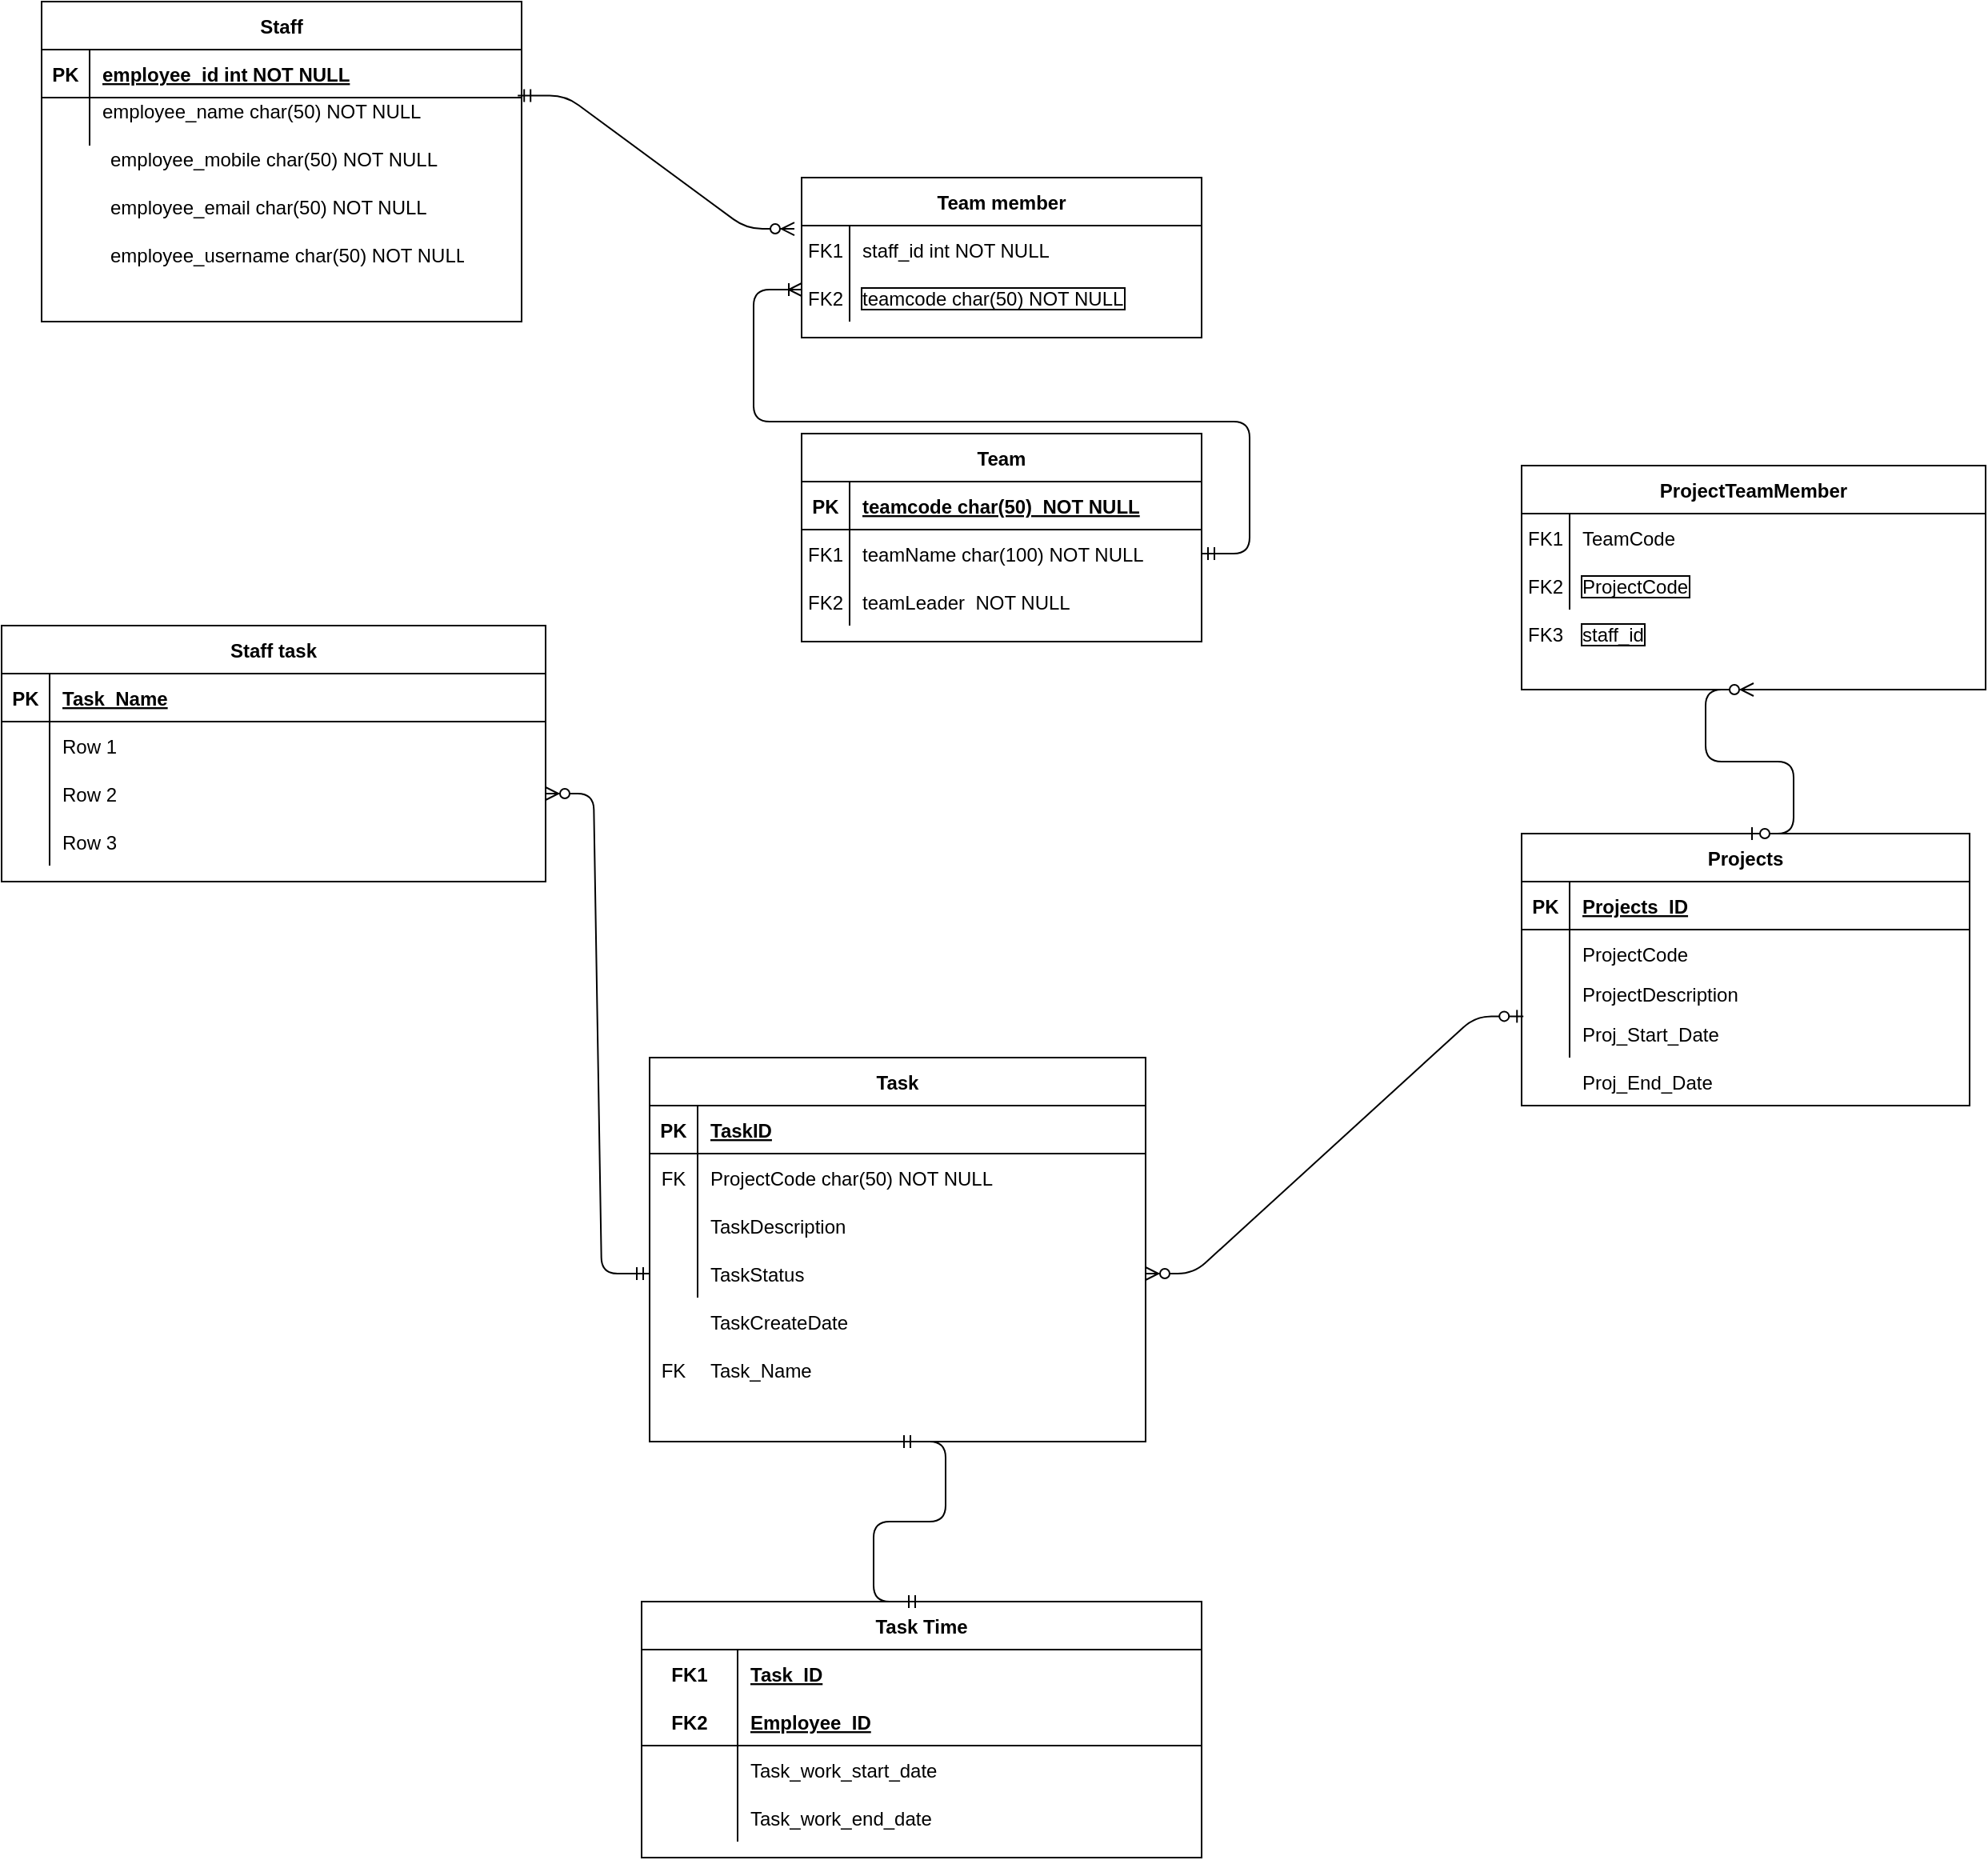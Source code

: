 <mxfile version="13.9.1" type="github">
  <diagram id="R2lEEEUBdFMjLlhIrx00" name="Page-1">
    <mxGraphModel dx="1221" dy="682" grid="1" gridSize="10" guides="1" tooltips="1" connect="1" arrows="1" fold="1" page="1" pageScale="1" pageWidth="3300" pageHeight="4681" math="0" shadow="0" extFonts="Permanent Marker^https://fonts.googleapis.com/css?family=Permanent+Marker">
      <root>
        <mxCell id="0" />
        <mxCell id="1" parent="0" />
        <mxCell id="C-vyLk0tnHw3VtMMgP7b-2" value="Team member" style="shape=table;startSize=30;container=1;collapsible=1;childLayout=tableLayout;fixedRows=1;rowLines=0;fontStyle=1;align=center;resizeLast=1;" parent="1" vertex="1">
          <mxGeometry x="570" y="230" width="250" height="100" as="geometry" />
        </mxCell>
        <mxCell id="C-vyLk0tnHw3VtMMgP7b-6" value="" style="shape=partialRectangle;collapsible=0;dropTarget=0;pointerEvents=0;fillColor=none;points=[[0,0.5],[1,0.5]];portConstraint=eastwest;top=0;left=0;right=0;bottom=0;" parent="C-vyLk0tnHw3VtMMgP7b-2" vertex="1">
          <mxGeometry y="30" width="250" height="30" as="geometry" />
        </mxCell>
        <mxCell id="C-vyLk0tnHw3VtMMgP7b-7" value="FK1" style="shape=partialRectangle;overflow=hidden;connectable=0;fillColor=none;top=0;left=0;bottom=0;right=0;" parent="C-vyLk0tnHw3VtMMgP7b-6" vertex="1">
          <mxGeometry width="30" height="30" as="geometry" />
        </mxCell>
        <mxCell id="C-vyLk0tnHw3VtMMgP7b-8" value="staff_id int NOT NULL" style="shape=partialRectangle;overflow=hidden;connectable=0;fillColor=none;top=0;left=0;bottom=0;right=0;align=left;spacingLeft=6;" parent="C-vyLk0tnHw3VtMMgP7b-6" vertex="1">
          <mxGeometry x="30" width="220" height="30" as="geometry" />
        </mxCell>
        <mxCell id="C-vyLk0tnHw3VtMMgP7b-9" value="" style="shape=partialRectangle;collapsible=0;dropTarget=0;pointerEvents=0;fillColor=none;points=[[0,0.5],[1,0.5]];portConstraint=eastwest;top=0;left=0;right=0;bottom=0;" parent="C-vyLk0tnHw3VtMMgP7b-2" vertex="1">
          <mxGeometry y="60" width="250" height="30" as="geometry" />
        </mxCell>
        <mxCell id="C-vyLk0tnHw3VtMMgP7b-10" value="" style="shape=partialRectangle;overflow=hidden;connectable=0;fillColor=none;top=0;left=0;bottom=0;right=0;" parent="C-vyLk0tnHw3VtMMgP7b-9" vertex="1">
          <mxGeometry width="30" height="30" as="geometry" />
        </mxCell>
        <mxCell id="C-vyLk0tnHw3VtMMgP7b-11" value="teamcode char(50) NOT NULL" style="shape=partialRectangle;overflow=hidden;connectable=0;fillColor=none;top=0;left=0;bottom=0;right=0;align=left;spacingLeft=6;labelBorderColor=#000000;" parent="C-vyLk0tnHw3VtMMgP7b-9" vertex="1">
          <mxGeometry x="30" width="220" height="30" as="geometry" />
        </mxCell>
        <mxCell id="C-vyLk0tnHw3VtMMgP7b-13" value="Team" style="shape=table;startSize=30;container=1;collapsible=1;childLayout=tableLayout;fixedRows=1;rowLines=0;fontStyle=1;align=center;resizeLast=1;" parent="1" vertex="1">
          <mxGeometry x="570" y="390" width="250" height="130" as="geometry" />
        </mxCell>
        <mxCell id="C-vyLk0tnHw3VtMMgP7b-14" value="" style="shape=partialRectangle;collapsible=0;dropTarget=0;pointerEvents=0;fillColor=none;points=[[0,0.5],[1,0.5]];portConstraint=eastwest;top=0;left=0;right=0;bottom=1;" parent="C-vyLk0tnHw3VtMMgP7b-13" vertex="1">
          <mxGeometry y="30" width="250" height="30" as="geometry" />
        </mxCell>
        <mxCell id="C-vyLk0tnHw3VtMMgP7b-15" value="PK" style="shape=partialRectangle;overflow=hidden;connectable=0;fillColor=none;top=0;left=0;bottom=0;right=0;fontStyle=1;" parent="C-vyLk0tnHw3VtMMgP7b-14" vertex="1">
          <mxGeometry width="30" height="30" as="geometry" />
        </mxCell>
        <mxCell id="C-vyLk0tnHw3VtMMgP7b-16" value="teamcode char(50)  NOT NULL " style="shape=partialRectangle;overflow=hidden;connectable=0;fillColor=none;top=0;left=0;bottom=0;right=0;align=left;spacingLeft=6;fontStyle=5;" parent="C-vyLk0tnHw3VtMMgP7b-14" vertex="1">
          <mxGeometry x="30" width="220" height="30" as="geometry" />
        </mxCell>
        <mxCell id="C-vyLk0tnHw3VtMMgP7b-17" value="" style="shape=partialRectangle;collapsible=0;dropTarget=0;pointerEvents=0;fillColor=none;points=[[0,0.5],[1,0.5]];portConstraint=eastwest;top=0;left=0;right=0;bottom=0;" parent="C-vyLk0tnHw3VtMMgP7b-13" vertex="1">
          <mxGeometry y="60" width="250" height="30" as="geometry" />
        </mxCell>
        <mxCell id="C-vyLk0tnHw3VtMMgP7b-18" value="FK1" style="shape=partialRectangle;overflow=hidden;connectable=0;fillColor=none;top=0;left=0;bottom=0;right=0;" parent="C-vyLk0tnHw3VtMMgP7b-17" vertex="1">
          <mxGeometry width="30" height="30" as="geometry" />
        </mxCell>
        <mxCell id="C-vyLk0tnHw3VtMMgP7b-19" value="teamName char(100) NOT NULL" style="shape=partialRectangle;overflow=hidden;connectable=0;fillColor=none;top=0;left=0;bottom=0;right=0;align=left;spacingLeft=6;" parent="C-vyLk0tnHw3VtMMgP7b-17" vertex="1">
          <mxGeometry x="30" width="220" height="30" as="geometry" />
        </mxCell>
        <mxCell id="C-vyLk0tnHw3VtMMgP7b-20" value="" style="shape=partialRectangle;collapsible=0;dropTarget=0;pointerEvents=0;fillColor=none;points=[[0,0.5],[1,0.5]];portConstraint=eastwest;top=0;left=0;right=0;bottom=0;" parent="C-vyLk0tnHw3VtMMgP7b-13" vertex="1">
          <mxGeometry y="90" width="250" height="30" as="geometry" />
        </mxCell>
        <mxCell id="C-vyLk0tnHw3VtMMgP7b-21" value="" style="shape=partialRectangle;overflow=hidden;connectable=0;fillColor=none;top=0;left=0;bottom=0;right=0;" parent="C-vyLk0tnHw3VtMMgP7b-20" vertex="1">
          <mxGeometry width="30" height="30" as="geometry" />
        </mxCell>
        <mxCell id="C-vyLk0tnHw3VtMMgP7b-22" value="teamLeader  NOT NULL" style="shape=partialRectangle;overflow=hidden;connectable=0;fillColor=none;top=0;left=0;bottom=0;right=0;align=left;spacingLeft=6;" parent="C-vyLk0tnHw3VtMMgP7b-20" vertex="1">
          <mxGeometry x="30" width="220" height="30" as="geometry" />
        </mxCell>
        <mxCell id="C-vyLk0tnHw3VtMMgP7b-23" value="Staff" style="shape=table;startSize=30;container=1;collapsible=1;childLayout=tableLayout;fixedRows=1;rowLines=0;fontStyle=1;align=center;resizeLast=1;" parent="1" vertex="1">
          <mxGeometry x="95" y="120" width="300" height="200" as="geometry" />
        </mxCell>
        <mxCell id="C-vyLk0tnHw3VtMMgP7b-24" value="" style="shape=partialRectangle;collapsible=0;dropTarget=0;pointerEvents=0;fillColor=none;points=[[0,0.5],[1,0.5]];portConstraint=eastwest;top=0;left=0;right=0;bottom=1;" parent="C-vyLk0tnHw3VtMMgP7b-23" vertex="1">
          <mxGeometry y="30" width="300" height="30" as="geometry" />
        </mxCell>
        <mxCell id="C-vyLk0tnHw3VtMMgP7b-25" value="PK" style="shape=partialRectangle;overflow=hidden;connectable=0;fillColor=none;top=0;left=0;bottom=0;right=0;fontStyle=1;" parent="C-vyLk0tnHw3VtMMgP7b-24" vertex="1">
          <mxGeometry width="30" height="30" as="geometry" />
        </mxCell>
        <mxCell id="C-vyLk0tnHw3VtMMgP7b-26" value="employee_id int NOT NULL " style="shape=partialRectangle;overflow=hidden;connectable=0;fillColor=none;top=0;left=0;bottom=0;right=0;align=left;spacingLeft=6;fontStyle=5;" parent="C-vyLk0tnHw3VtMMgP7b-24" vertex="1">
          <mxGeometry x="30" width="270" height="30" as="geometry" />
        </mxCell>
        <mxCell id="C-vyLk0tnHw3VtMMgP7b-27" value="" style="shape=partialRectangle;collapsible=0;dropTarget=0;pointerEvents=0;fillColor=none;points=[[0,0.5],[1,0.5]];portConstraint=eastwest;top=0;left=0;right=0;bottom=0;" parent="C-vyLk0tnHw3VtMMgP7b-23" vertex="1">
          <mxGeometry y="60" width="300" height="30" as="geometry" />
        </mxCell>
        <mxCell id="C-vyLk0tnHw3VtMMgP7b-28" value="" style="shape=partialRectangle;overflow=hidden;connectable=0;fillColor=none;top=0;left=0;bottom=0;right=0;" parent="C-vyLk0tnHw3VtMMgP7b-27" vertex="1">
          <mxGeometry width="30" height="30" as="geometry" />
        </mxCell>
        <mxCell id="C-vyLk0tnHw3VtMMgP7b-29" value="employee_name char(50) NOT NULL&#xa;" style="shape=partialRectangle;overflow=hidden;connectable=0;fillColor=none;top=0;left=0;bottom=0;right=0;align=left;spacingLeft=6;" parent="C-vyLk0tnHw3VtMMgP7b-27" vertex="1">
          <mxGeometry x="30" width="270" height="30" as="geometry" />
        </mxCell>
        <mxCell id="kVvn0vJfCiAGfdaY_1Ys-1" value="employee_mobile char(50) NOT NULL&#xa;" style="shape=partialRectangle;overflow=hidden;connectable=0;fillColor=none;top=0;left=0;bottom=0;right=0;align=left;spacingLeft=6;" parent="1" vertex="1">
          <mxGeometry x="130" y="210" width="220" height="30" as="geometry" />
        </mxCell>
        <mxCell id="kVvn0vJfCiAGfdaY_1Ys-2" value="employee_email char(50) NOT NULL&#xa;" style="shape=partialRectangle;overflow=hidden;connectable=0;fillColor=none;top=0;left=0;bottom=0;right=0;align=left;spacingLeft=6;" parent="1" vertex="1">
          <mxGeometry x="130" y="240" width="220" height="30" as="geometry" />
        </mxCell>
        <mxCell id="kVvn0vJfCiAGfdaY_1Ys-3" value="employee_username char(50) NOT NULL&#xa;" style="shape=partialRectangle;overflow=hidden;connectable=0;fillColor=none;top=0;left=0;bottom=0;right=0;align=left;spacingLeft=6;" parent="1" vertex="1">
          <mxGeometry x="130" y="270" width="230" height="30" as="geometry" />
        </mxCell>
        <mxCell id="kVvn0vJfCiAGfdaY_1Ys-4" value="FK2" style="shape=partialRectangle;overflow=hidden;connectable=0;fillColor=none;top=0;left=0;bottom=0;right=0;" parent="1" vertex="1">
          <mxGeometry x="570" y="290" width="30" height="30" as="geometry" />
        </mxCell>
        <mxCell id="kVvn0vJfCiAGfdaY_1Ys-5" value="Task" style="shape=table;startSize=30;container=1;collapsible=1;childLayout=tableLayout;fixedRows=1;rowLines=0;fontStyle=1;align=center;resizeLast=1;" parent="1" vertex="1">
          <mxGeometry x="475" y="780" width="310" height="240" as="geometry" />
        </mxCell>
        <mxCell id="kVvn0vJfCiAGfdaY_1Ys-6" value="" style="shape=partialRectangle;collapsible=0;dropTarget=0;pointerEvents=0;fillColor=none;top=0;left=0;bottom=1;right=0;points=[[0,0.5],[1,0.5]];portConstraint=eastwest;" parent="kVvn0vJfCiAGfdaY_1Ys-5" vertex="1">
          <mxGeometry y="30" width="310" height="30" as="geometry" />
        </mxCell>
        <mxCell id="kVvn0vJfCiAGfdaY_1Ys-7" value="PK" style="shape=partialRectangle;connectable=0;fillColor=none;top=0;left=0;bottom=0;right=0;fontStyle=1;overflow=hidden;" parent="kVvn0vJfCiAGfdaY_1Ys-6" vertex="1">
          <mxGeometry width="30" height="30" as="geometry" />
        </mxCell>
        <mxCell id="kVvn0vJfCiAGfdaY_1Ys-8" value="TaskID" style="shape=partialRectangle;connectable=0;fillColor=none;top=0;left=0;bottom=0;right=0;align=left;spacingLeft=6;fontStyle=5;overflow=hidden;" parent="kVvn0vJfCiAGfdaY_1Ys-6" vertex="1">
          <mxGeometry x="30" width="280" height="30" as="geometry" />
        </mxCell>
        <mxCell id="kVvn0vJfCiAGfdaY_1Ys-9" value="" style="shape=partialRectangle;collapsible=0;dropTarget=0;pointerEvents=0;fillColor=none;top=0;left=0;bottom=0;right=0;points=[[0,0.5],[1,0.5]];portConstraint=eastwest;" parent="kVvn0vJfCiAGfdaY_1Ys-5" vertex="1">
          <mxGeometry y="60" width="310" height="30" as="geometry" />
        </mxCell>
        <mxCell id="kVvn0vJfCiAGfdaY_1Ys-10" value="" style="shape=partialRectangle;connectable=0;fillColor=none;top=0;left=0;bottom=0;right=0;editable=1;overflow=hidden;" parent="kVvn0vJfCiAGfdaY_1Ys-9" vertex="1">
          <mxGeometry width="30" height="30" as="geometry" />
        </mxCell>
        <mxCell id="kVvn0vJfCiAGfdaY_1Ys-11" value="ProjectCode char(50) NOT NULL " style="shape=partialRectangle;connectable=0;fillColor=none;top=0;left=0;bottom=0;right=0;align=left;spacingLeft=6;overflow=hidden;" parent="kVvn0vJfCiAGfdaY_1Ys-9" vertex="1">
          <mxGeometry x="30" width="280" height="30" as="geometry" />
        </mxCell>
        <mxCell id="kVvn0vJfCiAGfdaY_1Ys-12" value="" style="shape=partialRectangle;collapsible=0;dropTarget=0;pointerEvents=0;fillColor=none;top=0;left=0;bottom=0;right=0;points=[[0,0.5],[1,0.5]];portConstraint=eastwest;" parent="kVvn0vJfCiAGfdaY_1Ys-5" vertex="1">
          <mxGeometry y="90" width="310" height="30" as="geometry" />
        </mxCell>
        <mxCell id="kVvn0vJfCiAGfdaY_1Ys-13" value="" style="shape=partialRectangle;connectable=0;fillColor=none;top=0;left=0;bottom=0;right=0;editable=1;overflow=hidden;" parent="kVvn0vJfCiAGfdaY_1Ys-12" vertex="1">
          <mxGeometry width="30" height="30" as="geometry" />
        </mxCell>
        <mxCell id="kVvn0vJfCiAGfdaY_1Ys-14" value="TaskDescription" style="shape=partialRectangle;connectable=0;fillColor=none;top=0;left=0;bottom=0;right=0;align=left;spacingLeft=6;overflow=hidden;" parent="kVvn0vJfCiAGfdaY_1Ys-12" vertex="1">
          <mxGeometry x="30" width="280" height="30" as="geometry" />
        </mxCell>
        <mxCell id="kVvn0vJfCiAGfdaY_1Ys-15" value="" style="shape=partialRectangle;collapsible=0;dropTarget=0;pointerEvents=0;fillColor=none;top=0;left=0;bottom=0;right=0;points=[[0,0.5],[1,0.5]];portConstraint=eastwest;" parent="kVvn0vJfCiAGfdaY_1Ys-5" vertex="1">
          <mxGeometry y="120" width="310" height="30" as="geometry" />
        </mxCell>
        <mxCell id="kVvn0vJfCiAGfdaY_1Ys-16" value="" style="shape=partialRectangle;connectable=0;fillColor=none;top=0;left=0;bottom=0;right=0;editable=1;overflow=hidden;" parent="kVvn0vJfCiAGfdaY_1Ys-15" vertex="1">
          <mxGeometry width="30" height="30" as="geometry" />
        </mxCell>
        <mxCell id="kVvn0vJfCiAGfdaY_1Ys-17" value="TaskStatus" style="shape=partialRectangle;connectable=0;fillColor=none;top=0;left=0;bottom=0;right=0;align=left;spacingLeft=6;overflow=hidden;" parent="kVvn0vJfCiAGfdaY_1Ys-15" vertex="1">
          <mxGeometry x="30" width="280" height="30" as="geometry" />
        </mxCell>
        <mxCell id="kVvn0vJfCiAGfdaY_1Ys-18" value="FK" style="shape=partialRectangle;connectable=0;fillColor=none;top=0;left=0;bottom=0;right=0;fontStyle=0;overflow=hidden;" parent="1" vertex="1">
          <mxGeometry x="475" y="840" width="30" height="30" as="geometry" />
        </mxCell>
        <mxCell id="kVvn0vJfCiAGfdaY_1Ys-19" value="" style="shape=partialRectangle;collapsible=0;dropTarget=0;pointerEvents=0;fillColor=none;top=0;left=0;bottom=0;right=0;points=[[0,0.5],[1,0.5]];portConstraint=eastwest;" parent="1" vertex="1">
          <mxGeometry x="475" y="930" width="310" height="30" as="geometry" />
        </mxCell>
        <mxCell id="kVvn0vJfCiAGfdaY_1Ys-20" value="" style="shape=partialRectangle;connectable=0;fillColor=none;top=0;left=0;bottom=0;right=0;editable=1;overflow=hidden;" parent="kVvn0vJfCiAGfdaY_1Ys-19" vertex="1">
          <mxGeometry width="30" height="30" as="geometry" />
        </mxCell>
        <mxCell id="kVvn0vJfCiAGfdaY_1Ys-21" value="TaskCreateDate" style="shape=partialRectangle;connectable=0;fillColor=none;top=0;left=0;bottom=0;right=0;align=left;spacingLeft=6;overflow=hidden;" parent="kVvn0vJfCiAGfdaY_1Ys-19" vertex="1">
          <mxGeometry x="30" width="280" height="30" as="geometry" />
        </mxCell>
        <mxCell id="kVvn0vJfCiAGfdaY_1Ys-22" value="Task_Name" style="shape=partialRectangle;connectable=0;fillColor=none;top=0;left=0;bottom=0;right=0;align=left;spacingLeft=6;overflow=hidden;" parent="1" vertex="1">
          <mxGeometry x="505" y="960" width="280" height="30" as="geometry" />
        </mxCell>
        <mxCell id="kVvn0vJfCiAGfdaY_1Ys-23" value="FK2" style="shape=partialRectangle;overflow=hidden;connectable=0;fillColor=none;top=0;left=0;bottom=0;right=0;" parent="1" vertex="1">
          <mxGeometry x="570" y="480" width="30" height="30" as="geometry" />
        </mxCell>
        <mxCell id="kVvn0vJfCiAGfdaY_1Ys-24" value="Projects" style="shape=table;startSize=30;container=1;collapsible=1;childLayout=tableLayout;fixedRows=1;rowLines=0;fontStyle=1;align=center;resizeLast=1;" parent="1" vertex="1">
          <mxGeometry x="1020" y="640" width="280" height="170" as="geometry" />
        </mxCell>
        <mxCell id="kVvn0vJfCiAGfdaY_1Ys-25" value="" style="shape=partialRectangle;collapsible=0;dropTarget=0;pointerEvents=0;fillColor=none;top=0;left=0;bottom=1;right=0;points=[[0,0.5],[1,0.5]];portConstraint=eastwest;" parent="kVvn0vJfCiAGfdaY_1Ys-24" vertex="1">
          <mxGeometry y="30" width="280" height="30" as="geometry" />
        </mxCell>
        <mxCell id="kVvn0vJfCiAGfdaY_1Ys-26" value="PK" style="shape=partialRectangle;connectable=0;fillColor=none;top=0;left=0;bottom=0;right=0;fontStyle=1;overflow=hidden;" parent="kVvn0vJfCiAGfdaY_1Ys-25" vertex="1">
          <mxGeometry width="30" height="30" as="geometry" />
        </mxCell>
        <mxCell id="kVvn0vJfCiAGfdaY_1Ys-27" value="Projects_ID" style="shape=partialRectangle;connectable=0;fillColor=none;top=0;left=0;bottom=0;right=0;align=left;spacingLeft=6;fontStyle=5;overflow=hidden;" parent="kVvn0vJfCiAGfdaY_1Ys-25" vertex="1">
          <mxGeometry x="30" width="250" height="30" as="geometry" />
        </mxCell>
        <mxCell id="kVvn0vJfCiAGfdaY_1Ys-28" value="" style="shape=partialRectangle;collapsible=0;dropTarget=0;pointerEvents=0;fillColor=none;top=0;left=0;bottom=0;right=0;points=[[0,0.5],[1,0.5]];portConstraint=eastwest;" parent="kVvn0vJfCiAGfdaY_1Ys-24" vertex="1">
          <mxGeometry y="60" width="280" height="30" as="geometry" />
        </mxCell>
        <mxCell id="kVvn0vJfCiAGfdaY_1Ys-29" value="" style="shape=partialRectangle;connectable=0;fillColor=none;top=0;left=0;bottom=0;right=0;editable=1;overflow=hidden;" parent="kVvn0vJfCiAGfdaY_1Ys-28" vertex="1">
          <mxGeometry width="30" height="30" as="geometry" />
        </mxCell>
        <mxCell id="kVvn0vJfCiAGfdaY_1Ys-30" value="ProjectCode" style="shape=partialRectangle;connectable=0;fillColor=none;top=0;left=0;bottom=0;right=0;align=left;spacingLeft=6;overflow=hidden;" parent="kVvn0vJfCiAGfdaY_1Ys-28" vertex="1">
          <mxGeometry x="30" width="250" height="30" as="geometry" />
        </mxCell>
        <mxCell id="kVvn0vJfCiAGfdaY_1Ys-31" value="" style="shape=partialRectangle;collapsible=0;dropTarget=0;pointerEvents=0;fillColor=none;top=0;left=0;bottom=0;right=0;points=[[0,0.5],[1,0.5]];portConstraint=eastwest;" parent="kVvn0vJfCiAGfdaY_1Ys-24" vertex="1">
          <mxGeometry y="90" width="280" height="20" as="geometry" />
        </mxCell>
        <mxCell id="kVvn0vJfCiAGfdaY_1Ys-32" value="" style="shape=partialRectangle;connectable=0;fillColor=none;top=0;left=0;bottom=0;right=0;editable=1;overflow=hidden;" parent="kVvn0vJfCiAGfdaY_1Ys-31" vertex="1">
          <mxGeometry width="30" height="20" as="geometry" />
        </mxCell>
        <mxCell id="kVvn0vJfCiAGfdaY_1Ys-33" value="ProjectDescription" style="shape=partialRectangle;connectable=0;fillColor=none;top=0;left=0;bottom=0;right=0;align=left;spacingLeft=6;overflow=hidden;" parent="kVvn0vJfCiAGfdaY_1Ys-31" vertex="1">
          <mxGeometry x="30" width="250" height="20" as="geometry" />
        </mxCell>
        <mxCell id="kVvn0vJfCiAGfdaY_1Ys-34" value="" style="shape=partialRectangle;collapsible=0;dropTarget=0;pointerEvents=0;fillColor=none;top=0;left=0;bottom=0;right=0;points=[[0,0.5],[1,0.5]];portConstraint=eastwest;" parent="kVvn0vJfCiAGfdaY_1Ys-24" vertex="1">
          <mxGeometry y="110" width="280" height="30" as="geometry" />
        </mxCell>
        <mxCell id="kVvn0vJfCiAGfdaY_1Ys-35" value="" style="shape=partialRectangle;connectable=0;fillColor=none;top=0;left=0;bottom=0;right=0;editable=1;overflow=hidden;" parent="kVvn0vJfCiAGfdaY_1Ys-34" vertex="1">
          <mxGeometry width="30" height="30" as="geometry" />
        </mxCell>
        <mxCell id="kVvn0vJfCiAGfdaY_1Ys-36" value="Proj_Start_Date" style="shape=partialRectangle;connectable=0;fillColor=none;top=0;left=0;bottom=0;right=0;align=left;spacingLeft=6;overflow=hidden;" parent="kVvn0vJfCiAGfdaY_1Ys-34" vertex="1">
          <mxGeometry x="30" width="250" height="30" as="geometry" />
        </mxCell>
        <mxCell id="kVvn0vJfCiAGfdaY_1Ys-37" value="Proj_End_Date" style="shape=partialRectangle;connectable=0;fillColor=none;top=0;left=0;bottom=0;right=0;align=left;spacingLeft=6;overflow=hidden;" parent="1" vertex="1">
          <mxGeometry x="1050" y="780" width="250" height="30" as="geometry" />
        </mxCell>
        <mxCell id="kVvn0vJfCiAGfdaY_1Ys-51" value="Task Time" style="shape=table;startSize=30;container=1;collapsible=1;childLayout=tableLayout;fixedRows=1;rowLines=0;fontStyle=1;align=center;resizeLast=1;" parent="1" vertex="1">
          <mxGeometry x="470" y="1120" width="350" height="160" as="geometry" />
        </mxCell>
        <mxCell id="kVvn0vJfCiAGfdaY_1Ys-52" value="" style="shape=partialRectangle;collapsible=0;dropTarget=0;pointerEvents=0;fillColor=none;top=0;left=0;bottom=0;right=0;points=[[0,0.5],[1,0.5]];portConstraint=eastwest;" parent="kVvn0vJfCiAGfdaY_1Ys-51" vertex="1">
          <mxGeometry y="30" width="350" height="30" as="geometry" />
        </mxCell>
        <mxCell id="kVvn0vJfCiAGfdaY_1Ys-53" value="FK1" style="shape=partialRectangle;connectable=0;fillColor=none;top=0;left=0;bottom=0;right=0;fontStyle=1;overflow=hidden;" parent="kVvn0vJfCiAGfdaY_1Ys-52" vertex="1">
          <mxGeometry width="60" height="30" as="geometry" />
        </mxCell>
        <mxCell id="kVvn0vJfCiAGfdaY_1Ys-54" value="Task_ID" style="shape=partialRectangle;connectable=0;fillColor=none;top=0;left=0;bottom=0;right=0;align=left;spacingLeft=6;fontStyle=5;overflow=hidden;" parent="kVvn0vJfCiAGfdaY_1Ys-52" vertex="1">
          <mxGeometry x="60" width="290" height="30" as="geometry" />
        </mxCell>
        <mxCell id="kVvn0vJfCiAGfdaY_1Ys-55" value="" style="shape=partialRectangle;collapsible=0;dropTarget=0;pointerEvents=0;fillColor=none;top=0;left=0;bottom=1;right=0;points=[[0,0.5],[1,0.5]];portConstraint=eastwest;" parent="kVvn0vJfCiAGfdaY_1Ys-51" vertex="1">
          <mxGeometry y="60" width="350" height="30" as="geometry" />
        </mxCell>
        <mxCell id="kVvn0vJfCiAGfdaY_1Ys-56" value="FK2" style="shape=partialRectangle;connectable=0;fillColor=none;top=0;left=0;bottom=0;right=0;fontStyle=1;overflow=hidden;" parent="kVvn0vJfCiAGfdaY_1Ys-55" vertex="1">
          <mxGeometry width="60" height="30" as="geometry" />
        </mxCell>
        <mxCell id="kVvn0vJfCiAGfdaY_1Ys-57" value="Employee_ID" style="shape=partialRectangle;connectable=0;fillColor=none;top=0;left=0;bottom=0;right=0;align=left;spacingLeft=6;fontStyle=5;overflow=hidden;" parent="kVvn0vJfCiAGfdaY_1Ys-55" vertex="1">
          <mxGeometry x="60" width="290" height="30" as="geometry" />
        </mxCell>
        <mxCell id="kVvn0vJfCiAGfdaY_1Ys-58" value="" style="shape=partialRectangle;collapsible=0;dropTarget=0;pointerEvents=0;fillColor=none;top=0;left=0;bottom=0;right=0;points=[[0,0.5],[1,0.5]];portConstraint=eastwest;" parent="kVvn0vJfCiAGfdaY_1Ys-51" vertex="1">
          <mxGeometry y="90" width="350" height="30" as="geometry" />
        </mxCell>
        <mxCell id="kVvn0vJfCiAGfdaY_1Ys-59" value="" style="shape=partialRectangle;connectable=0;fillColor=none;top=0;left=0;bottom=0;right=0;editable=1;overflow=hidden;" parent="kVvn0vJfCiAGfdaY_1Ys-58" vertex="1">
          <mxGeometry width="60" height="30" as="geometry" />
        </mxCell>
        <mxCell id="kVvn0vJfCiAGfdaY_1Ys-60" value="Task_work_start_date" style="shape=partialRectangle;connectable=0;fillColor=none;top=0;left=0;bottom=0;right=0;align=left;spacingLeft=6;overflow=hidden;" parent="kVvn0vJfCiAGfdaY_1Ys-58" vertex="1">
          <mxGeometry x="60" width="290" height="30" as="geometry" />
        </mxCell>
        <mxCell id="kVvn0vJfCiAGfdaY_1Ys-61" value="" style="shape=partialRectangle;collapsible=0;dropTarget=0;pointerEvents=0;fillColor=none;top=0;left=0;bottom=0;right=0;points=[[0,0.5],[1,0.5]];portConstraint=eastwest;" parent="kVvn0vJfCiAGfdaY_1Ys-51" vertex="1">
          <mxGeometry y="120" width="350" height="30" as="geometry" />
        </mxCell>
        <mxCell id="kVvn0vJfCiAGfdaY_1Ys-62" value="" style="shape=partialRectangle;connectable=0;fillColor=none;top=0;left=0;bottom=0;right=0;editable=1;overflow=hidden;" parent="kVvn0vJfCiAGfdaY_1Ys-61" vertex="1">
          <mxGeometry width="60" height="30" as="geometry" />
        </mxCell>
        <mxCell id="kVvn0vJfCiAGfdaY_1Ys-63" value="Task_work_end_date" style="shape=partialRectangle;connectable=0;fillColor=none;top=0;left=0;bottom=0;right=0;align=left;spacingLeft=6;overflow=hidden;" parent="kVvn0vJfCiAGfdaY_1Ys-61" vertex="1">
          <mxGeometry x="60" width="290" height="30" as="geometry" />
        </mxCell>
        <mxCell id="kVvn0vJfCiAGfdaY_1Ys-69" value="ProjectTeamMember" style="shape=table;startSize=30;container=1;collapsible=1;childLayout=tableLayout;fixedRows=1;rowLines=0;fontStyle=1;align=center;resizeLast=1;" parent="1" vertex="1">
          <mxGeometry x="1020" y="410" width="290" height="140" as="geometry" />
        </mxCell>
        <mxCell id="kVvn0vJfCiAGfdaY_1Ys-70" value="" style="shape=partialRectangle;collapsible=0;dropTarget=0;pointerEvents=0;fillColor=none;points=[[0,0.5],[1,0.5]];portConstraint=eastwest;top=0;left=0;right=0;bottom=0;" parent="kVvn0vJfCiAGfdaY_1Ys-69" vertex="1">
          <mxGeometry y="30" width="290" height="30" as="geometry" />
        </mxCell>
        <mxCell id="kVvn0vJfCiAGfdaY_1Ys-71" value="FK1" style="shape=partialRectangle;overflow=hidden;connectable=0;fillColor=none;top=0;left=0;bottom=0;right=0;" parent="kVvn0vJfCiAGfdaY_1Ys-70" vertex="1">
          <mxGeometry width="30" height="30" as="geometry" />
        </mxCell>
        <mxCell id="kVvn0vJfCiAGfdaY_1Ys-72" value="TeamCode" style="shape=partialRectangle;overflow=hidden;connectable=0;fillColor=none;top=0;left=0;bottom=0;right=0;align=left;spacingLeft=6;" parent="kVvn0vJfCiAGfdaY_1Ys-70" vertex="1">
          <mxGeometry x="30" width="260" height="30" as="geometry" />
        </mxCell>
        <mxCell id="kVvn0vJfCiAGfdaY_1Ys-73" value="" style="shape=partialRectangle;collapsible=0;dropTarget=0;pointerEvents=0;fillColor=none;points=[[0,0.5],[1,0.5]];portConstraint=eastwest;top=0;left=0;right=0;bottom=0;" parent="kVvn0vJfCiAGfdaY_1Ys-69" vertex="1">
          <mxGeometry y="60" width="290" height="30" as="geometry" />
        </mxCell>
        <mxCell id="kVvn0vJfCiAGfdaY_1Ys-74" value="" style="shape=partialRectangle;overflow=hidden;connectable=0;fillColor=none;top=0;left=0;bottom=0;right=0;" parent="kVvn0vJfCiAGfdaY_1Ys-73" vertex="1">
          <mxGeometry width="30" height="30" as="geometry" />
        </mxCell>
        <mxCell id="kVvn0vJfCiAGfdaY_1Ys-75" value="ProjectCode" style="shape=partialRectangle;overflow=hidden;connectable=0;fillColor=none;top=0;left=0;bottom=0;right=0;align=left;spacingLeft=6;labelBorderColor=#000000;" parent="kVvn0vJfCiAGfdaY_1Ys-73" vertex="1">
          <mxGeometry x="30" width="260" height="30" as="geometry" />
        </mxCell>
        <mxCell id="kVvn0vJfCiAGfdaY_1Ys-76" value="FK2" style="shape=partialRectangle;overflow=hidden;connectable=0;fillColor=none;top=0;left=0;bottom=0;right=0;" parent="1" vertex="1">
          <mxGeometry x="1020" y="470" width="30" height="30" as="geometry" />
        </mxCell>
        <mxCell id="kVvn0vJfCiAGfdaY_1Ys-77" value="FK3" style="shape=partialRectangle;overflow=hidden;connectable=0;fillColor=none;top=0;left=0;bottom=0;right=0;" parent="1" vertex="1">
          <mxGeometry x="1020" y="500" width="30" height="30" as="geometry" />
        </mxCell>
        <mxCell id="kVvn0vJfCiAGfdaY_1Ys-85" value="staff_id" style="shape=partialRectangle;overflow=hidden;connectable=0;fillColor=none;top=0;left=0;bottom=0;right=0;align=left;spacingLeft=6;labelBorderColor=#000000;" parent="1" vertex="1">
          <mxGeometry x="1050" y="500" width="260" height="30" as="geometry" />
        </mxCell>
        <mxCell id="71pAJ0Ja4peSjKxdVX1O-2" value="" style="edgeStyle=entityRelationEdgeStyle;fontSize=12;html=1;endArrow=ERzeroToMany;startArrow=ERzeroToOne;exitX=0.004;exitY=0.14;exitDx=0;exitDy=0;exitPerimeter=0;entryX=1;entryY=0.5;entryDx=0;entryDy=0;" parent="1" source="kVvn0vJfCiAGfdaY_1Ys-34" target="kVvn0vJfCiAGfdaY_1Ys-15" edge="1">
          <mxGeometry width="100" height="100" relative="1" as="geometry">
            <mxPoint x="480" y="690" as="sourcePoint" />
            <mxPoint x="460" y="630" as="targetPoint" />
          </mxGeometry>
        </mxCell>
        <mxCell id="71pAJ0Ja4peSjKxdVX1O-3" value="" style="edgeStyle=entityRelationEdgeStyle;fontSize=12;html=1;endArrow=ERmandOne;startArrow=ERmandOne;entryX=0.5;entryY=1;entryDx=0;entryDy=0;exitX=0.5;exitY=0;exitDx=0;exitDy=0;" parent="1" source="kVvn0vJfCiAGfdaY_1Ys-51" target="kVvn0vJfCiAGfdaY_1Ys-5" edge="1">
          <mxGeometry width="100" height="100" relative="1" as="geometry">
            <mxPoint x="1435" y="1030" as="sourcePoint" />
            <mxPoint x="675" y="1040" as="targetPoint" />
          </mxGeometry>
        </mxCell>
        <mxCell id="71pAJ0Ja4peSjKxdVX1O-4" value="" style="edgeStyle=entityRelationEdgeStyle;fontSize=12;html=1;endArrow=ERoneToMany;startArrow=ERmandOne;exitX=1;exitY=0.5;exitDx=0;exitDy=0;" parent="1" source="C-vyLk0tnHw3VtMMgP7b-17" edge="1">
          <mxGeometry width="100" height="100" relative="1" as="geometry">
            <mxPoint x="880" y="454" as="sourcePoint" />
            <mxPoint x="570" y="300" as="targetPoint" />
          </mxGeometry>
        </mxCell>
        <mxCell id="EEcdHnF5ZDCdWcbeNRBX-1" value="" style="edgeStyle=entityRelationEdgeStyle;fontSize=12;html=1;endArrow=ERzeroToMany;startArrow=ERzeroToOne;exitX=0.5;exitY=0;exitDx=0;exitDy=0;entryX=0.5;entryY=1;entryDx=0;entryDy=0;" edge="1" parent="1" source="kVvn0vJfCiAGfdaY_1Ys-24" target="kVvn0vJfCiAGfdaY_1Ys-69">
          <mxGeometry width="100" height="100" relative="1" as="geometry">
            <mxPoint x="1450" y="770" as="sourcePoint" />
            <mxPoint x="1540" y="500" as="targetPoint" />
          </mxGeometry>
        </mxCell>
        <mxCell id="EEcdHnF5ZDCdWcbeNRBX-2" value="Staff task" style="shape=table;startSize=30;container=1;collapsible=1;childLayout=tableLayout;fixedRows=1;rowLines=0;fontStyle=1;align=center;resizeLast=1;" vertex="1" parent="1">
          <mxGeometry x="70" y="510" width="340" height="160" as="geometry" />
        </mxCell>
        <mxCell id="EEcdHnF5ZDCdWcbeNRBX-3" value="" style="shape=partialRectangle;collapsible=0;dropTarget=0;pointerEvents=0;fillColor=none;top=0;left=0;bottom=1;right=0;points=[[0,0.5],[1,0.5]];portConstraint=eastwest;" vertex="1" parent="EEcdHnF5ZDCdWcbeNRBX-2">
          <mxGeometry y="30" width="340" height="30" as="geometry" />
        </mxCell>
        <mxCell id="EEcdHnF5ZDCdWcbeNRBX-4" value="PK" style="shape=partialRectangle;connectable=0;fillColor=none;top=0;left=0;bottom=0;right=0;fontStyle=1;overflow=hidden;" vertex="1" parent="EEcdHnF5ZDCdWcbeNRBX-3">
          <mxGeometry width="30" height="30" as="geometry" />
        </mxCell>
        <mxCell id="EEcdHnF5ZDCdWcbeNRBX-5" value="Task_Name" style="shape=partialRectangle;connectable=0;fillColor=none;top=0;left=0;bottom=0;right=0;align=left;spacingLeft=6;fontStyle=5;overflow=hidden;" vertex="1" parent="EEcdHnF5ZDCdWcbeNRBX-3">
          <mxGeometry x="30" width="310" height="30" as="geometry" />
        </mxCell>
        <mxCell id="EEcdHnF5ZDCdWcbeNRBX-6" value="" style="shape=partialRectangle;collapsible=0;dropTarget=0;pointerEvents=0;fillColor=none;top=0;left=0;bottom=0;right=0;points=[[0,0.5],[1,0.5]];portConstraint=eastwest;" vertex="1" parent="EEcdHnF5ZDCdWcbeNRBX-2">
          <mxGeometry y="60" width="340" height="30" as="geometry" />
        </mxCell>
        <mxCell id="EEcdHnF5ZDCdWcbeNRBX-7" value="" style="shape=partialRectangle;connectable=0;fillColor=none;top=0;left=0;bottom=0;right=0;editable=1;overflow=hidden;" vertex="1" parent="EEcdHnF5ZDCdWcbeNRBX-6">
          <mxGeometry width="30" height="30" as="geometry" />
        </mxCell>
        <mxCell id="EEcdHnF5ZDCdWcbeNRBX-8" value="Row 1" style="shape=partialRectangle;connectable=0;fillColor=none;top=0;left=0;bottom=0;right=0;align=left;spacingLeft=6;overflow=hidden;" vertex="1" parent="EEcdHnF5ZDCdWcbeNRBX-6">
          <mxGeometry x="30" width="310" height="30" as="geometry" />
        </mxCell>
        <mxCell id="EEcdHnF5ZDCdWcbeNRBX-9" value="" style="shape=partialRectangle;collapsible=0;dropTarget=0;pointerEvents=0;fillColor=none;top=0;left=0;bottom=0;right=0;points=[[0,0.5],[1,0.5]];portConstraint=eastwest;" vertex="1" parent="EEcdHnF5ZDCdWcbeNRBX-2">
          <mxGeometry y="90" width="340" height="30" as="geometry" />
        </mxCell>
        <mxCell id="EEcdHnF5ZDCdWcbeNRBX-10" value="" style="shape=partialRectangle;connectable=0;fillColor=none;top=0;left=0;bottom=0;right=0;editable=1;overflow=hidden;" vertex="1" parent="EEcdHnF5ZDCdWcbeNRBX-9">
          <mxGeometry width="30" height="30" as="geometry" />
        </mxCell>
        <mxCell id="EEcdHnF5ZDCdWcbeNRBX-11" value="Row 2" style="shape=partialRectangle;connectable=0;fillColor=none;top=0;left=0;bottom=0;right=0;align=left;spacingLeft=6;overflow=hidden;" vertex="1" parent="EEcdHnF5ZDCdWcbeNRBX-9">
          <mxGeometry x="30" width="310" height="30" as="geometry" />
        </mxCell>
        <mxCell id="EEcdHnF5ZDCdWcbeNRBX-12" value="" style="shape=partialRectangle;collapsible=0;dropTarget=0;pointerEvents=0;fillColor=none;top=0;left=0;bottom=0;right=0;points=[[0,0.5],[1,0.5]];portConstraint=eastwest;" vertex="1" parent="EEcdHnF5ZDCdWcbeNRBX-2">
          <mxGeometry y="120" width="340" height="30" as="geometry" />
        </mxCell>
        <mxCell id="EEcdHnF5ZDCdWcbeNRBX-13" value="" style="shape=partialRectangle;connectable=0;fillColor=none;top=0;left=0;bottom=0;right=0;editable=1;overflow=hidden;" vertex="1" parent="EEcdHnF5ZDCdWcbeNRBX-12">
          <mxGeometry width="30" height="30" as="geometry" />
        </mxCell>
        <mxCell id="EEcdHnF5ZDCdWcbeNRBX-14" value="Row 3" style="shape=partialRectangle;connectable=0;fillColor=none;top=0;left=0;bottom=0;right=0;align=left;spacingLeft=6;overflow=hidden;" vertex="1" parent="EEcdHnF5ZDCdWcbeNRBX-12">
          <mxGeometry x="30" width="310" height="30" as="geometry" />
        </mxCell>
        <mxCell id="EEcdHnF5ZDCdWcbeNRBX-15" value="" style="edgeStyle=entityRelationEdgeStyle;fontSize=12;html=1;endArrow=ERzeroToMany;startArrow=ERmandOne;exitX=0.992;exitY=-0.04;exitDx=0;exitDy=0;exitPerimeter=0;entryX=-0.018;entryY=0.067;entryDx=0;entryDy=0;entryPerimeter=0;" edge="1" parent="1" source="C-vyLk0tnHw3VtMMgP7b-27" target="C-vyLk0tnHw3VtMMgP7b-6">
          <mxGeometry width="100" height="100" relative="1" as="geometry">
            <mxPoint x="270" y="180" as="sourcePoint" />
            <mxPoint x="570" y="300" as="targetPoint" />
          </mxGeometry>
        </mxCell>
        <mxCell id="EEcdHnF5ZDCdWcbeNRBX-16" value="" style="edgeStyle=entityRelationEdgeStyle;fontSize=12;html=1;endArrow=ERzeroToMany;startArrow=ERmandOne;entryX=1;entryY=0.5;entryDx=0;entryDy=0;exitX=0;exitY=0.5;exitDx=0;exitDy=0;" edge="1" parent="1" source="kVvn0vJfCiAGfdaY_1Ys-15" target="EEcdHnF5ZDCdWcbeNRBX-9">
          <mxGeometry width="100" height="100" relative="1" as="geometry">
            <mxPoint x="210" y="910" as="sourcePoint" />
            <mxPoint x="250" y="750" as="targetPoint" />
          </mxGeometry>
        </mxCell>
        <mxCell id="EEcdHnF5ZDCdWcbeNRBX-17" value="FK" style="shape=partialRectangle;connectable=0;fillColor=none;top=0;left=0;bottom=0;right=0;fontStyle=0;overflow=hidden;" vertex="1" parent="1">
          <mxGeometry x="475" y="960" width="30" height="30" as="geometry" />
        </mxCell>
      </root>
    </mxGraphModel>
  </diagram>
</mxfile>
